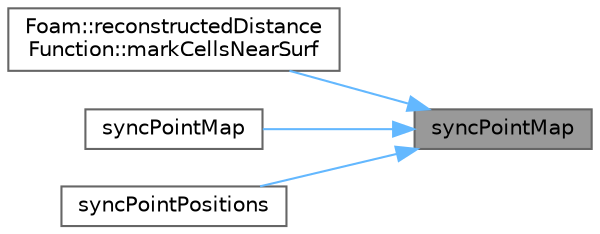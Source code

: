 digraph "syncPointMap"
{
 // LATEX_PDF_SIZE
  bgcolor="transparent";
  edge [fontname=Helvetica,fontsize=10,labelfontname=Helvetica,labelfontsize=10];
  node [fontname=Helvetica,fontsize=10,shape=box,height=0.2,width=0.4];
  rankdir="RL";
  Node1 [id="Node000001",label="syncPointMap",height=0.2,width=0.4,color="gray40", fillcolor="grey60", style="filled", fontcolor="black",tooltip=" "];
  Node1 -> Node2 [id="edge1_Node000001_Node000002",dir="back",color="steelblue1",style="solid",tooltip=" "];
  Node2 [id="Node000002",label="Foam::reconstructedDistance\lFunction::markCellsNearSurf",height=0.2,width=0.4,color="grey40", fillcolor="white", style="filled",URL="$classFoam_1_1reconstructedDistanceFunction.html#a0d1d7475a8814e5df9cfda6f45aac040",tooltip=" "];
  Node1 -> Node3 [id="edge2_Node000001_Node000003",dir="back",color="steelblue1",style="solid",tooltip=" "];
  Node3 [id="Node000003",label="syncPointMap",height=0.2,width=0.4,color="grey40", fillcolor="white", style="filled",URL="$classFoam_1_1syncTools.html#ae33ceefa64e12697144e7bf3795963d8",tooltip=" "];
  Node1 -> Node4 [id="edge3_Node000001_Node000004",dir="back",color="steelblue1",style="solid",tooltip=" "];
  Node4 [id="Node000004",label="syncPointPositions",height=0.2,width=0.4,color="grey40", fillcolor="white", style="filled",URL="$classFoam_1_1syncTools.html#af4ed66c8e4c5fa7b727417da38cdb475",tooltip=" "];
}
